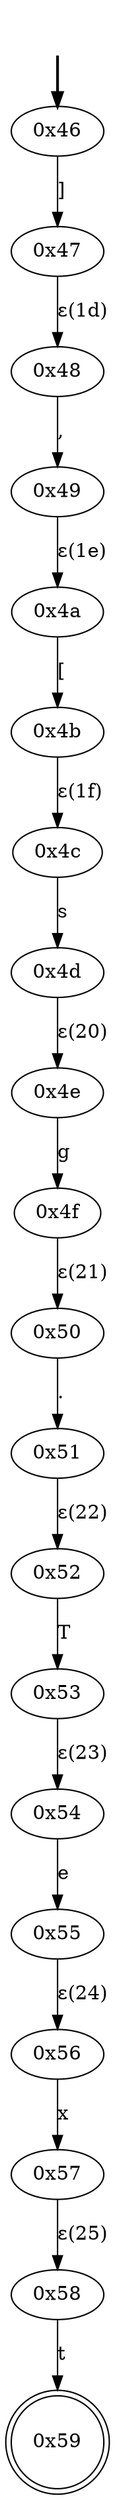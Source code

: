 digraph {
	fake [style=invisible]
	"0x46" [root=true]
	"0x47"
	"0x48"
	"0x49"
	"0x4a"
	"0x4b"
	"0x4c"
	"0x4d"
	"0x4e"
	"0x4f"
	"0x50"
	"0x51"
	"0x52"
	"0x53"
	"0x54"
	"0x55"
	"0x56"
	"0x57"
	"0x58"
	"0x59" [shape=doublecircle]
	fake -> "0x46" [style=bold]
	"0x46" -> "0x47" [label="]"]
	"0x48" -> "0x49" [label=","]
	"0x47" -> "0x48" [label="ε(1d)"]
	"0x4a" -> "0x4b" [label="["]
	"0x49" -> "0x4a" [label="ε(1e)"]
	"0x4c" -> "0x4d" [label=s]
	"0x4b" -> "0x4c" [label="ε(1f)"]
	"0x4e" -> "0x4f" [label=g]
	"0x4d" -> "0x4e" [label="ε(20)"]
	"0x50" -> "0x51" [label="."]
	"0x4f" -> "0x50" [label="ε(21)"]
	"0x52" -> "0x53" [label=T]
	"0x51" -> "0x52" [label="ε(22)"]
	"0x54" -> "0x55" [label=e]
	"0x53" -> "0x54" [label="ε(23)"]
	"0x56" -> "0x57" [label=x]
	"0x55" -> "0x56" [label="ε(24)"]
	"0x58" -> "0x59" [label=t]
	"0x57" -> "0x58" [label="ε(25)"]
}
